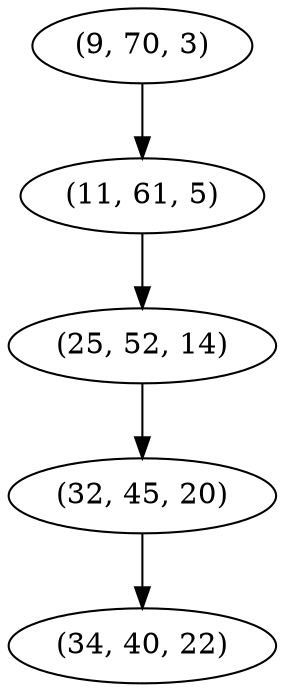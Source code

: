 digraph tree {
    "(9, 70, 3)";
    "(11, 61, 5)";
    "(25, 52, 14)";
    "(32, 45, 20)";
    "(34, 40, 22)";
    "(9, 70, 3)" -> "(11, 61, 5)";
    "(11, 61, 5)" -> "(25, 52, 14)";
    "(25, 52, 14)" -> "(32, 45, 20)";
    "(32, 45, 20)" -> "(34, 40, 22)";
}
